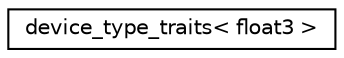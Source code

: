 digraph G
{
  edge [fontname="Helvetica",fontsize="10",labelfontname="Helvetica",labelfontsize="10"];
  node [fontname="Helvetica",fontsize="10",shape=record];
  rankdir=LR;
  Node1 [label="device_type_traits\< float3 \>",height=0.2,width=0.4,color="black", fillcolor="white", style="filled",URL="$df/d6c/structdevice__type__traits_3_01float3_01_4.html"];
}
